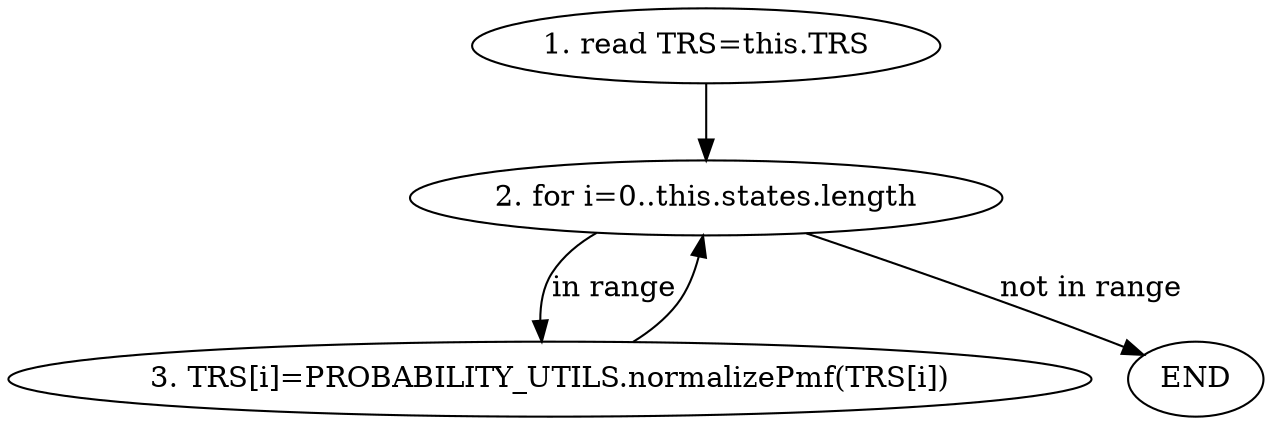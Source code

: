 digraph G{
    INP [label="1. read TRS=this.TRS"]
    FOR [label="2. for i=0..this.states.length"]
    SET1 [label="3. TRS[i]=PROBABILITY_UTILS.normalizePmf(TRS[i])"]
    
    INP -> FOR 
    FOR -> SET1 [label="in range"]
    FOR -> END [label="not in range"]
    SET1 -> FOR
}